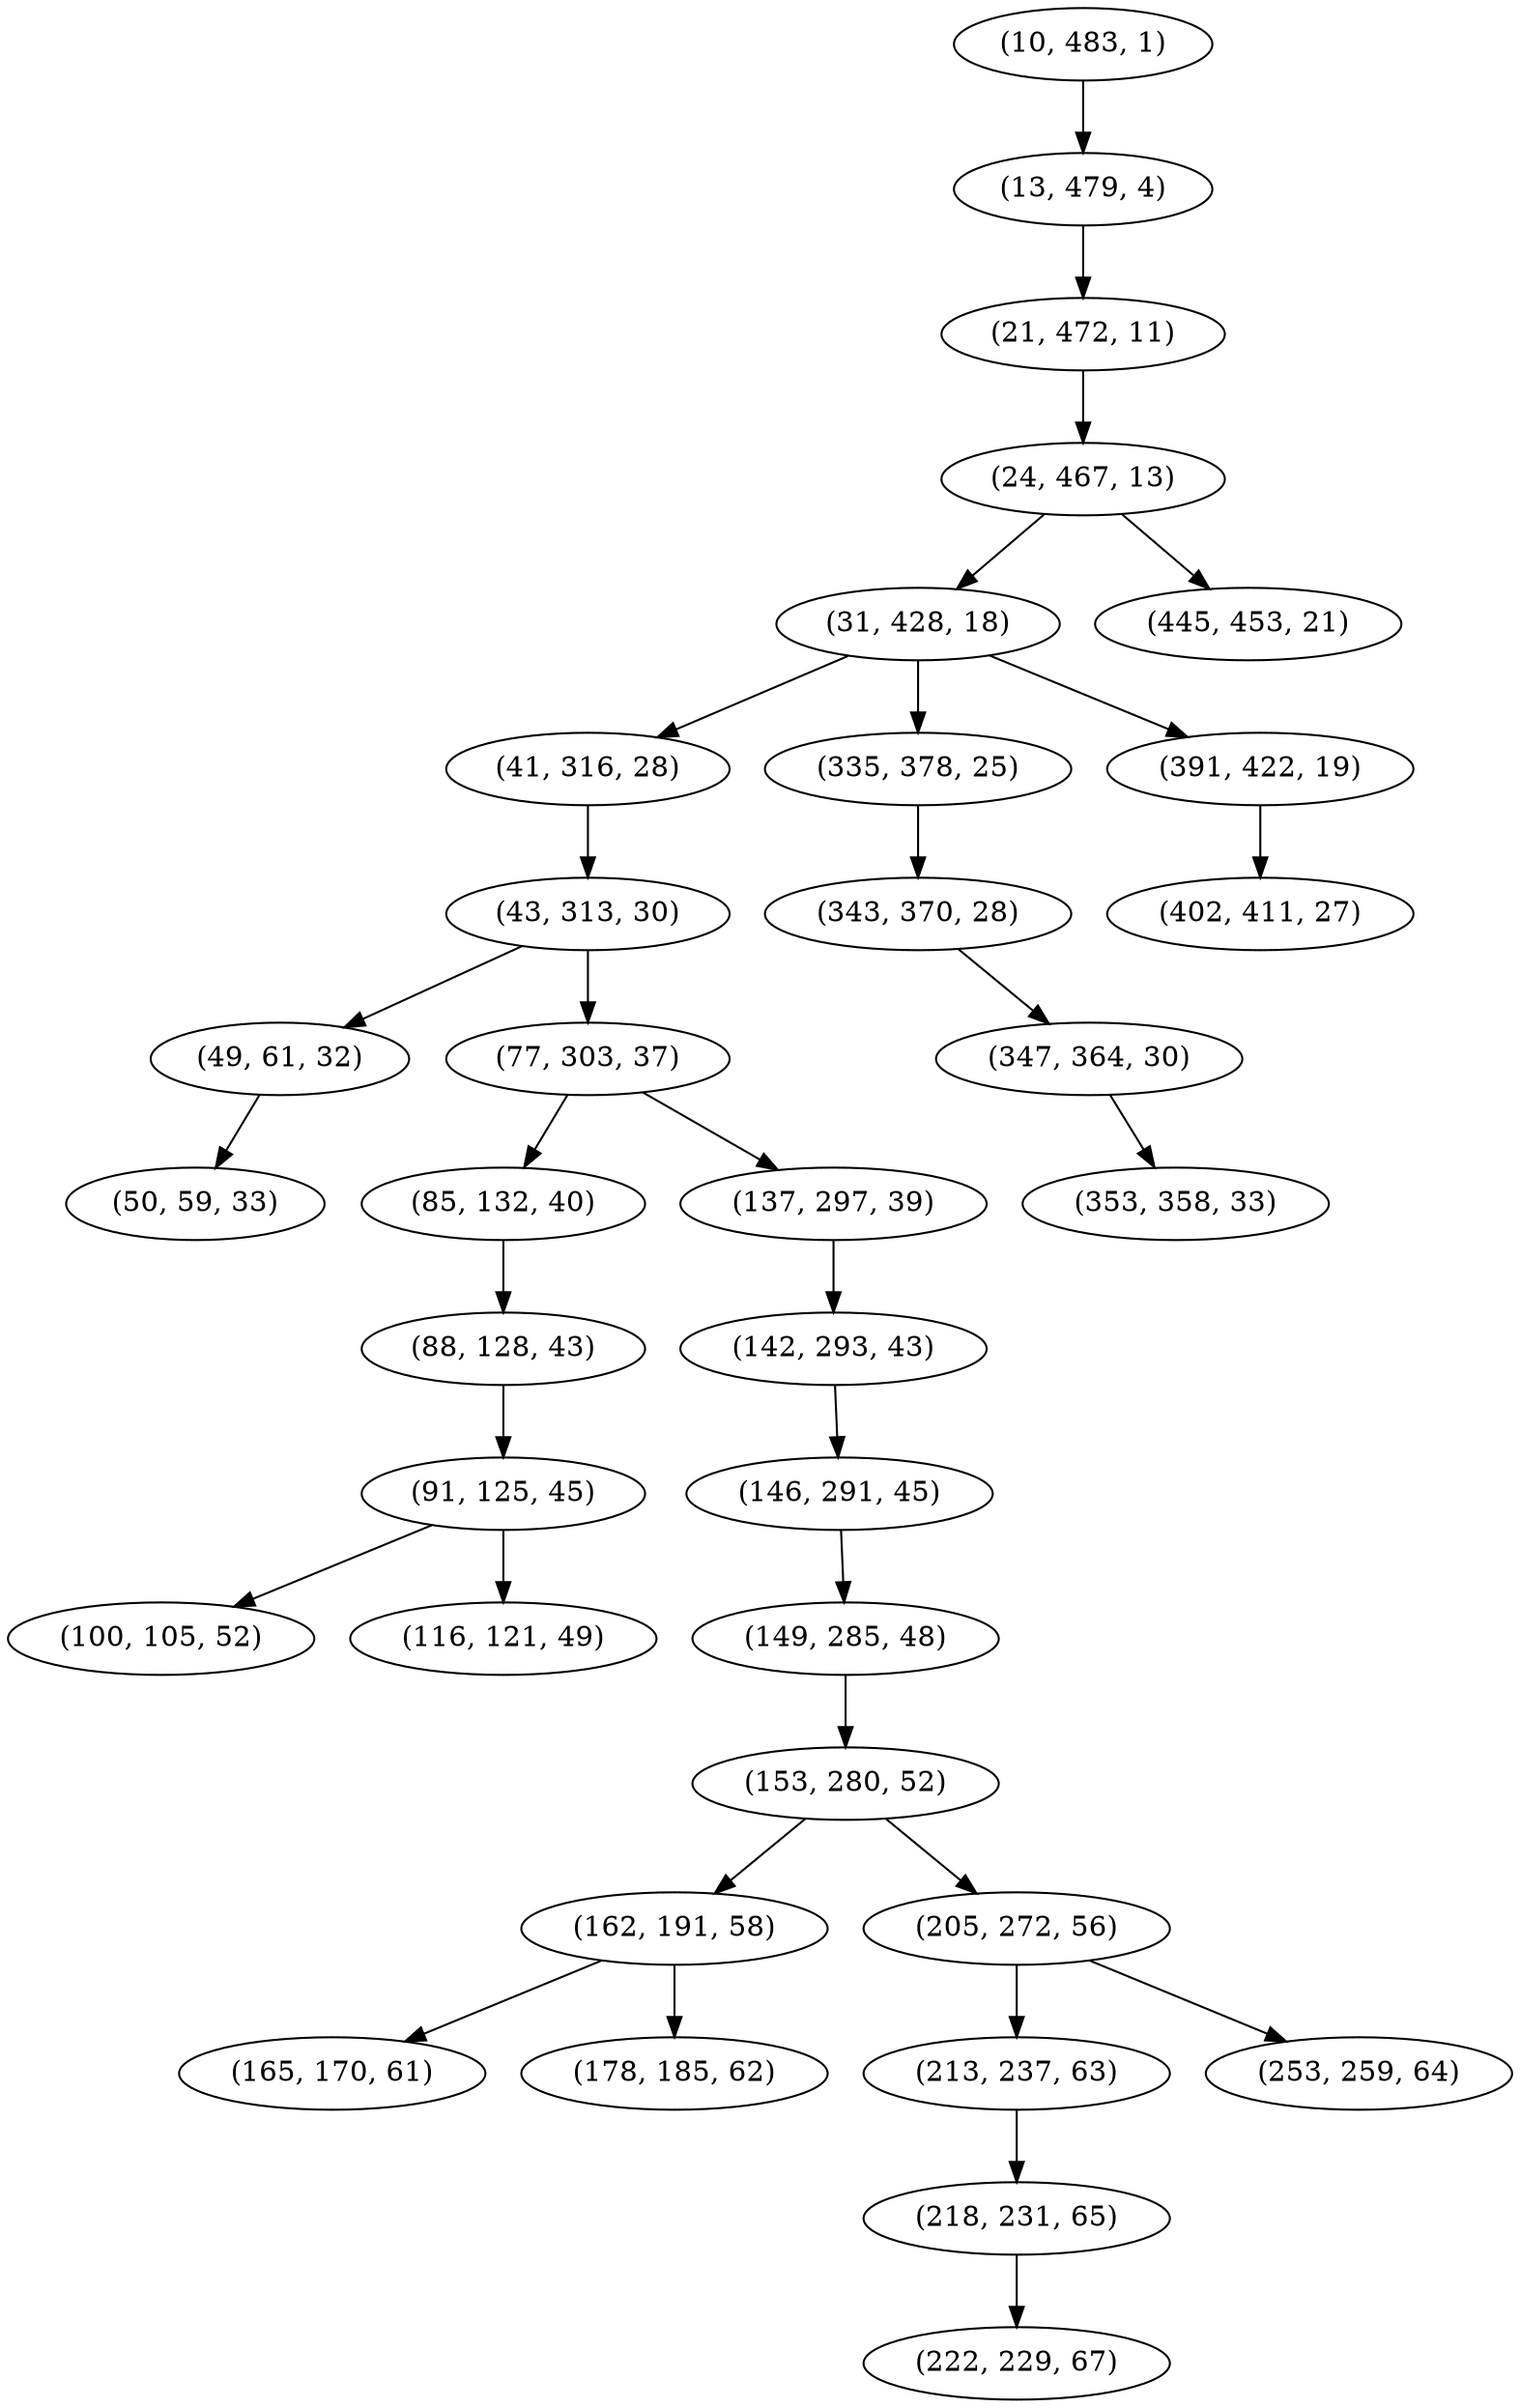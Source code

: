 digraph tree {
    "(10, 483, 1)";
    "(13, 479, 4)";
    "(21, 472, 11)";
    "(24, 467, 13)";
    "(31, 428, 18)";
    "(41, 316, 28)";
    "(43, 313, 30)";
    "(49, 61, 32)";
    "(50, 59, 33)";
    "(77, 303, 37)";
    "(85, 132, 40)";
    "(88, 128, 43)";
    "(91, 125, 45)";
    "(100, 105, 52)";
    "(116, 121, 49)";
    "(137, 297, 39)";
    "(142, 293, 43)";
    "(146, 291, 45)";
    "(149, 285, 48)";
    "(153, 280, 52)";
    "(162, 191, 58)";
    "(165, 170, 61)";
    "(178, 185, 62)";
    "(205, 272, 56)";
    "(213, 237, 63)";
    "(218, 231, 65)";
    "(222, 229, 67)";
    "(253, 259, 64)";
    "(335, 378, 25)";
    "(343, 370, 28)";
    "(347, 364, 30)";
    "(353, 358, 33)";
    "(391, 422, 19)";
    "(402, 411, 27)";
    "(445, 453, 21)";
    "(10, 483, 1)" -> "(13, 479, 4)";
    "(13, 479, 4)" -> "(21, 472, 11)";
    "(21, 472, 11)" -> "(24, 467, 13)";
    "(24, 467, 13)" -> "(31, 428, 18)";
    "(24, 467, 13)" -> "(445, 453, 21)";
    "(31, 428, 18)" -> "(41, 316, 28)";
    "(31, 428, 18)" -> "(335, 378, 25)";
    "(31, 428, 18)" -> "(391, 422, 19)";
    "(41, 316, 28)" -> "(43, 313, 30)";
    "(43, 313, 30)" -> "(49, 61, 32)";
    "(43, 313, 30)" -> "(77, 303, 37)";
    "(49, 61, 32)" -> "(50, 59, 33)";
    "(77, 303, 37)" -> "(85, 132, 40)";
    "(77, 303, 37)" -> "(137, 297, 39)";
    "(85, 132, 40)" -> "(88, 128, 43)";
    "(88, 128, 43)" -> "(91, 125, 45)";
    "(91, 125, 45)" -> "(100, 105, 52)";
    "(91, 125, 45)" -> "(116, 121, 49)";
    "(137, 297, 39)" -> "(142, 293, 43)";
    "(142, 293, 43)" -> "(146, 291, 45)";
    "(146, 291, 45)" -> "(149, 285, 48)";
    "(149, 285, 48)" -> "(153, 280, 52)";
    "(153, 280, 52)" -> "(162, 191, 58)";
    "(153, 280, 52)" -> "(205, 272, 56)";
    "(162, 191, 58)" -> "(165, 170, 61)";
    "(162, 191, 58)" -> "(178, 185, 62)";
    "(205, 272, 56)" -> "(213, 237, 63)";
    "(205, 272, 56)" -> "(253, 259, 64)";
    "(213, 237, 63)" -> "(218, 231, 65)";
    "(218, 231, 65)" -> "(222, 229, 67)";
    "(335, 378, 25)" -> "(343, 370, 28)";
    "(343, 370, 28)" -> "(347, 364, 30)";
    "(347, 364, 30)" -> "(353, 358, 33)";
    "(391, 422, 19)" -> "(402, 411, 27)";
}
